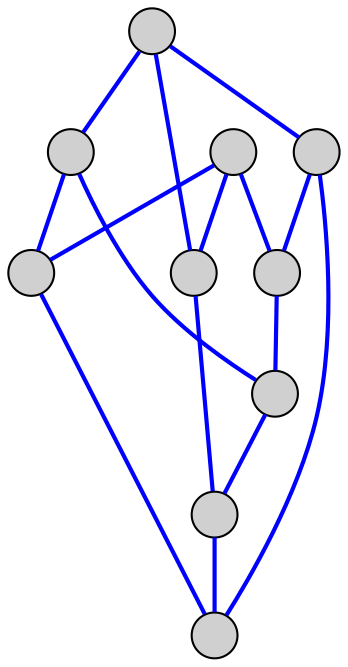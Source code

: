 graph Petersen {

node[fontname="Helvetica",style=filled,fillcolor="#d0d0d0",label="", shape=circle, fixedsize=true, width=0.3, height=0.3]
edge[fontname="Helvetica",style=bold, color=blue];

o1 [pos="150,60!"];
i1 [pos="150,115!"];

o2 [pos="50,135!"];
i2 [pos="105,150!"];

o5 [pos="250,135!"];
i5 [pos="195,150!"];

o3 [pos="90,250!"];
i3 [pos="125,200!"];

o4 [pos="210,250!"];
i4 [pos="175,200!"];

i1 -- o1;
i1 -- i3;
i1 -- i4;

i2 -- o2;
i2 -- i4;
i2 -- i5;

i3 -- o3;
i3 -- i5;

i4 -- o4;
i5 -- o5;

o1 -- o2 -- o3 -- o4 -- o5 -- o1;
}